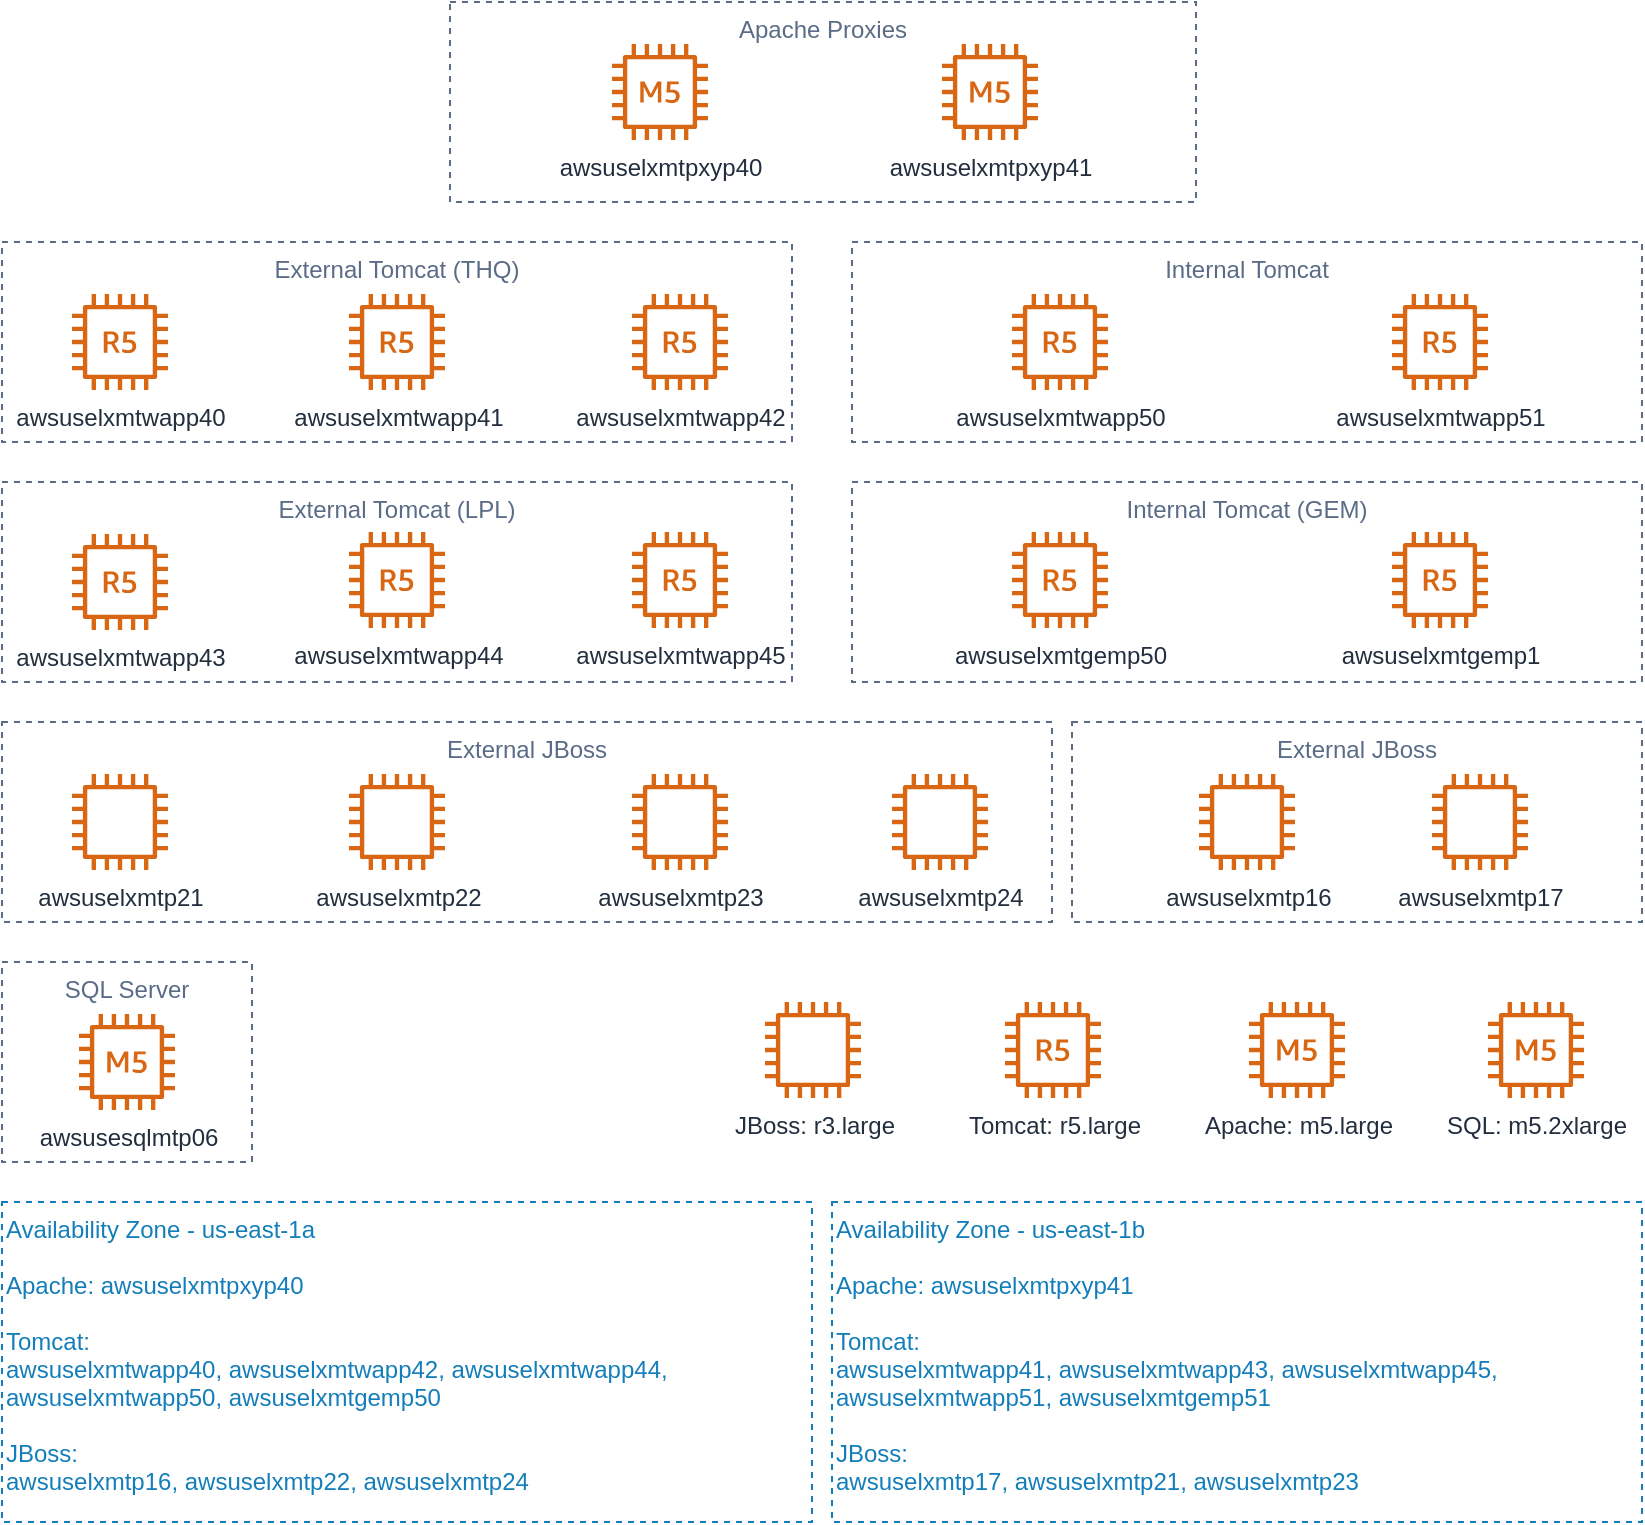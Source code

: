 <mxfile version="14.6.13" type="device"><diagram id="KHSG7-pbWLgNMmRByxhY" name="Page-1"><mxGraphModel dx="1285" dy="1087" grid="1" gridSize="10" guides="1" tooltips="1" connect="1" arrows="1" fold="1" page="1" pageScale="1" pageWidth="850" pageHeight="800" math="0" shadow="0"><root><mxCell id="0"/><mxCell id="1" parent="0"/><mxCell id="uHctGrfufO9kZqGgoN-j-1" value="SQL Server" style="fillColor=none;strokeColor=#5A6C86;dashed=1;verticalAlign=top;fontStyle=0;fontColor=#5A6C86;imageWidth=15;" vertex="1" parent="1"><mxGeometry x="15" y="500" width="125" height="100" as="geometry"/></mxCell><mxCell id="uHctGrfufO9kZqGgoN-j-2" value="External JBoss" style="fillColor=none;strokeColor=#5A6C86;dashed=1;verticalAlign=top;fontStyle=0;fontColor=#5A6C86;imageWidth=15;" vertex="1" parent="1"><mxGeometry x="550" y="380" width="285" height="100" as="geometry"/></mxCell><mxCell id="uHctGrfufO9kZqGgoN-j-3" value="External JBoss" style="fillColor=none;strokeColor=#5A6C86;dashed=1;verticalAlign=top;fontStyle=0;fontColor=#5A6C86;" vertex="1" parent="1"><mxGeometry x="15" y="380" width="525" height="100" as="geometry"/></mxCell><mxCell id="uHctGrfufO9kZqGgoN-j-4" value="Internal Tomcat" style="fillColor=none;strokeColor=#5A6C86;dashed=1;verticalAlign=top;fontStyle=0;fontColor=#5A6C86;" vertex="1" parent="1"><mxGeometry x="440" y="140" width="395" height="100" as="geometry"/></mxCell><mxCell id="uHctGrfufO9kZqGgoN-j-5" value="Internal Tomcat (GEM)" style="fillColor=none;strokeColor=#5A6C86;dashed=1;verticalAlign=top;fontStyle=0;fontColor=#5A6C86;" vertex="1" parent="1"><mxGeometry x="440" y="260" width="395" height="100" as="geometry"/></mxCell><mxCell id="uHctGrfufO9kZqGgoN-j-6" value="External Tomcat (LPL)" style="fillColor=none;strokeColor=#5A6C86;dashed=1;verticalAlign=top;fontStyle=0;fontColor=#5A6C86;" vertex="1" parent="1"><mxGeometry x="15" y="260" width="395" height="100" as="geometry"/></mxCell><mxCell id="uHctGrfufO9kZqGgoN-j-7" value="Apache Proxies&#10;" style="fillColor=none;strokeColor=#5A6C86;dashed=1;verticalAlign=top;fontStyle=0;fontColor=#5A6C86;" vertex="1" parent="1"><mxGeometry x="239" y="20" width="373" height="100" as="geometry"/></mxCell><mxCell id="uHctGrfufO9kZqGgoN-j-8" value="awsuselxmtpxyp40" style="outlineConnect=0;fontColor=#232F3E;gradientColor=none;fillColor=#D86613;strokeColor=none;dashed=0;verticalLabelPosition=bottom;verticalAlign=top;align=center;html=1;fontSize=12;fontStyle=0;aspect=fixed;pointerEvents=1;shape=mxgraph.aws4.m5_instance;" vertex="1" parent="1"><mxGeometry x="320" y="41" width="48" height="48" as="geometry"/></mxCell><mxCell id="uHctGrfufO9kZqGgoN-j-9" value="awsuselxmtpxyp41" style="outlineConnect=0;fontColor=#232F3E;gradientColor=none;fillColor=#D86613;strokeColor=none;dashed=0;verticalLabelPosition=bottom;verticalAlign=top;align=center;html=1;fontSize=12;fontStyle=0;aspect=fixed;pointerEvents=1;shape=mxgraph.aws4.m5_instance;" vertex="1" parent="1"><mxGeometry x="485" y="41" width="48" height="48" as="geometry"/></mxCell><mxCell id="uHctGrfufO9kZqGgoN-j-10" value="awsuselxmtp16" style="outlineConnect=0;fontColor=#232F3E;gradientColor=none;fillColor=#D86613;strokeColor=none;dashed=0;verticalLabelPosition=bottom;verticalAlign=top;align=center;html=1;fontSize=12;fontStyle=0;aspect=fixed;pointerEvents=1;shape=mxgraph.aws4.instance2;" vertex="1" parent="1"><mxGeometry x="613.5" y="406" width="48" height="48" as="geometry"/></mxCell><mxCell id="uHctGrfufO9kZqGgoN-j-11" value="awsuselxmtp17" style="outlineConnect=0;fontColor=#232F3E;gradientColor=none;fillColor=#D86613;strokeColor=none;dashed=0;verticalLabelPosition=bottom;verticalAlign=top;align=center;html=1;fontSize=12;fontStyle=0;aspect=fixed;pointerEvents=1;shape=mxgraph.aws4.instance2;" vertex="1" parent="1"><mxGeometry x="730" y="406" width="48" height="48" as="geometry"/></mxCell><mxCell id="uHctGrfufO9kZqGgoN-j-12" value="awsuselxmtwapp43" style="outlineConnect=0;fontColor=#232F3E;gradientColor=none;fillColor=#D86613;strokeColor=none;dashed=0;verticalLabelPosition=bottom;verticalAlign=top;align=center;html=1;fontSize=12;fontStyle=0;aspect=fixed;pointerEvents=1;shape=mxgraph.aws4.r5_instance;" vertex="1" parent="1"><mxGeometry x="50" y="286" width="48" height="48" as="geometry"/></mxCell><mxCell id="uHctGrfufO9kZqGgoN-j-13" value="awsuselxmtwapp44" style="outlineConnect=0;fontColor=#232F3E;gradientColor=none;fillColor=#D86613;strokeColor=none;dashed=0;verticalLabelPosition=bottom;verticalAlign=top;align=center;html=1;fontSize=12;fontStyle=0;aspect=fixed;pointerEvents=1;shape=mxgraph.aws4.r5_instance;" vertex="1" parent="1"><mxGeometry x="188.5" y="285" width="48" height="48" as="geometry"/></mxCell><mxCell id="uHctGrfufO9kZqGgoN-j-14" value="awsuselxmtwapp45" style="outlineConnect=0;fontColor=#232F3E;gradientColor=none;fillColor=#D86613;strokeColor=none;dashed=0;verticalLabelPosition=bottom;verticalAlign=top;align=center;html=1;fontSize=12;fontStyle=0;aspect=fixed;pointerEvents=1;shape=mxgraph.aws4.r5_instance;" vertex="1" parent="1"><mxGeometry x="330" y="285" width="48" height="48" as="geometry"/></mxCell><mxCell id="uHctGrfufO9kZqGgoN-j-15" value="awsuselxmtwapp50" style="outlineConnect=0;fontColor=#232F3E;gradientColor=none;fillColor=#D86613;strokeColor=none;dashed=0;verticalLabelPosition=bottom;verticalAlign=top;align=center;html=1;fontSize=12;fontStyle=0;aspect=fixed;pointerEvents=1;shape=mxgraph.aws4.r5_instance;" vertex="1" parent="1"><mxGeometry x="520" y="166" width="48" height="48" as="geometry"/></mxCell><mxCell id="uHctGrfufO9kZqGgoN-j-16" value="awsuselxmtwapp51" style="outlineConnect=0;fontColor=#232F3E;gradientColor=none;fillColor=#D86613;strokeColor=none;dashed=0;verticalLabelPosition=bottom;verticalAlign=top;align=center;html=1;fontSize=12;fontStyle=0;aspect=fixed;pointerEvents=1;shape=mxgraph.aws4.r5_instance;" vertex="1" parent="1"><mxGeometry x="710" y="166" width="48" height="48" as="geometry"/></mxCell><mxCell id="uHctGrfufO9kZqGgoN-j-17" value="awsuselxmtgemp50" style="outlineConnect=0;fontColor=#232F3E;gradientColor=none;fillColor=#D86613;strokeColor=none;dashed=0;verticalLabelPosition=bottom;verticalAlign=top;align=center;html=1;fontSize=12;fontStyle=0;aspect=fixed;pointerEvents=1;shape=mxgraph.aws4.r5_instance;" vertex="1" parent="1"><mxGeometry x="520" y="285" width="48" height="48" as="geometry"/></mxCell><mxCell id="uHctGrfufO9kZqGgoN-j-18" value="awsuselxmtgemp1" style="outlineConnect=0;fontColor=#232F3E;gradientColor=none;fillColor=#D86613;strokeColor=none;dashed=0;verticalLabelPosition=bottom;verticalAlign=top;align=center;html=1;fontSize=12;fontStyle=0;aspect=fixed;pointerEvents=1;shape=mxgraph.aws4.r5_instance;" vertex="1" parent="1"><mxGeometry x="710" y="285" width="48" height="48" as="geometry"/></mxCell><mxCell id="uHctGrfufO9kZqGgoN-j-19" value="External Tomcat (THQ)" style="fillColor=none;strokeColor=#5A6C86;dashed=1;verticalAlign=top;fontStyle=0;fontColor=#5A6C86;" vertex="1" parent="1"><mxGeometry x="15" y="140" width="395" height="100" as="geometry"/></mxCell><mxCell id="uHctGrfufO9kZqGgoN-j-20" value="awsuselxmtp21" style="outlineConnect=0;fontColor=#232F3E;gradientColor=none;fillColor=#D86613;strokeColor=none;dashed=0;verticalLabelPosition=bottom;verticalAlign=top;align=center;html=1;fontSize=12;fontStyle=0;aspect=fixed;pointerEvents=1;shape=mxgraph.aws4.instance2;" vertex="1" parent="1"><mxGeometry x="50" y="406" width="48" height="48" as="geometry"/></mxCell><mxCell id="uHctGrfufO9kZqGgoN-j-21" value="awsuselxmtp22" style="outlineConnect=0;fontColor=#232F3E;gradientColor=none;fillColor=#D86613;strokeColor=none;dashed=0;verticalLabelPosition=bottom;verticalAlign=top;align=center;html=1;fontSize=12;fontStyle=0;aspect=fixed;pointerEvents=1;shape=mxgraph.aws4.instance2;" vertex="1" parent="1"><mxGeometry x="188.5" y="406" width="48" height="48" as="geometry"/></mxCell><mxCell id="uHctGrfufO9kZqGgoN-j-22" value="awsuselxmtp23" style="outlineConnect=0;fontColor=#232F3E;gradientColor=none;fillColor=#D86613;strokeColor=none;dashed=0;verticalLabelPosition=bottom;verticalAlign=top;align=center;html=1;fontSize=12;fontStyle=0;aspect=fixed;pointerEvents=1;shape=mxgraph.aws4.instance2;" vertex="1" parent="1"><mxGeometry x="330" y="406" width="48" height="48" as="geometry"/></mxCell><mxCell id="uHctGrfufO9kZqGgoN-j-23" value="awsuselxmtp24" style="outlineConnect=0;fontColor=#232F3E;gradientColor=none;fillColor=#D86613;strokeColor=none;dashed=0;verticalLabelPosition=bottom;verticalAlign=top;align=center;html=1;fontSize=12;fontStyle=0;aspect=fixed;pointerEvents=1;shape=mxgraph.aws4.instance2;" vertex="1" parent="1"><mxGeometry x="460" y="406" width="48" height="48" as="geometry"/></mxCell><mxCell id="uHctGrfufO9kZqGgoN-j-24" value="awsuselxmtwapp40" style="outlineConnect=0;fontColor=#232F3E;gradientColor=none;fillColor=#D86613;strokeColor=none;dashed=0;verticalLabelPosition=bottom;verticalAlign=top;align=center;html=1;fontSize=12;fontStyle=0;aspect=fixed;pointerEvents=1;shape=mxgraph.aws4.r5_instance;" vertex="1" parent="1"><mxGeometry x="50" y="166" width="48" height="48" as="geometry"/></mxCell><mxCell id="uHctGrfufO9kZqGgoN-j-25" value="awsuselxmtwapp41" style="outlineConnect=0;fontColor=#232F3E;gradientColor=none;fillColor=#D86613;strokeColor=none;dashed=0;verticalLabelPosition=bottom;verticalAlign=top;align=center;html=1;fontSize=12;fontStyle=0;aspect=fixed;pointerEvents=1;shape=mxgraph.aws4.r5_instance;" vertex="1" parent="1"><mxGeometry x="188.5" y="166" width="48" height="48" as="geometry"/></mxCell><mxCell id="uHctGrfufO9kZqGgoN-j-26" value="awsuselxmtwapp42" style="outlineConnect=0;fontColor=#232F3E;gradientColor=none;fillColor=#D86613;strokeColor=none;dashed=0;verticalLabelPosition=bottom;verticalAlign=top;align=center;html=1;fontSize=12;fontStyle=0;aspect=fixed;pointerEvents=1;shape=mxgraph.aws4.r5_instance;" vertex="1" parent="1"><mxGeometry x="330" y="166" width="48" height="48" as="geometry"/></mxCell><mxCell id="uHctGrfufO9kZqGgoN-j-27" value="Availability Zone - us-east-1a&#10;&#10;Apache: awsuselxmtpxyp40&#10;&#10;Tomcat: &#10;awsuselxmtwapp40, awsuselxmtwapp42, awsuselxmtwapp44,&#10;awsuselxmtwapp50, awsuselxmtgemp50&#10;&#10;JBoss:&#10;awsuselxmtp16, awsuselxmtp22, awsuselxmtp24" style="fillColor=none;strokeColor=#147EBA;dashed=1;verticalAlign=top;fontStyle=0;fontColor=#147EBA;align=left;" vertex="1" parent="1"><mxGeometry x="15" y="620" width="405" height="160" as="geometry"/></mxCell><mxCell id="uHctGrfufO9kZqGgoN-j-28" value="Availability Zone - us-east-1b&#10;&#10;Apache: awsuselxmtpxyp41&#10;&#10;Tomcat: &#10;awsuselxmtwapp41, awsuselxmtwapp43, awsuselxmtwapp45,&#10;awsuselxmtwapp51, awsuselxmtgemp51&#10;&#10;JBoss:&#10;awsuselxmtp17, awsuselxmtp21, awsuselxmtp23&#10;" style="fillColor=none;strokeColor=#147EBA;dashed=1;verticalAlign=top;fontStyle=0;fontColor=#147EBA;align=left;" vertex="1" parent="1"><mxGeometry x="430" y="620" width="405" height="160" as="geometry"/></mxCell><mxCell id="uHctGrfufO9kZqGgoN-j-29" value="JBoss: r3.large" style="outlineConnect=0;fontColor=#232F3E;gradientColor=none;fillColor=#D86613;strokeColor=none;dashed=0;verticalLabelPosition=bottom;verticalAlign=top;align=center;html=1;fontSize=12;fontStyle=0;aspect=fixed;pointerEvents=1;shape=mxgraph.aws4.instance2;" vertex="1" parent="1"><mxGeometry x="396.5" y="520" width="48" height="48" as="geometry"/></mxCell><mxCell id="uHctGrfufO9kZqGgoN-j-30" value="Tomcat: r5.large" style="outlineConnect=0;fontColor=#232F3E;gradientColor=none;fillColor=#D86613;strokeColor=none;dashed=0;verticalLabelPosition=bottom;verticalAlign=top;align=center;html=1;fontSize=12;fontStyle=0;aspect=fixed;pointerEvents=1;shape=mxgraph.aws4.r5_instance;" vertex="1" parent="1"><mxGeometry x="516.5" y="520" width="48" height="48" as="geometry"/></mxCell><mxCell id="uHctGrfufO9kZqGgoN-j-31" value="Apache: m5.large" style="outlineConnect=0;fontColor=#232F3E;gradientColor=none;fillColor=#D86613;strokeColor=none;dashed=0;verticalLabelPosition=bottom;verticalAlign=top;align=center;html=1;fontSize=12;fontStyle=0;aspect=fixed;pointerEvents=1;shape=mxgraph.aws4.m5_instance;" vertex="1" parent="1"><mxGeometry x="638.5" y="520" width="48" height="48" as="geometry"/></mxCell><mxCell id="uHctGrfufO9kZqGgoN-j-32" value="awsusesqlmtp06" style="outlineConnect=0;fontColor=#232F3E;gradientColor=none;fillColor=#D86613;strokeColor=none;dashed=0;verticalLabelPosition=bottom;verticalAlign=top;align=center;html=1;fontSize=12;fontStyle=0;aspect=fixed;pointerEvents=1;shape=mxgraph.aws4.m5_instance;" vertex="1" parent="1"><mxGeometry x="53.5" y="526" width="48" height="48" as="geometry"/></mxCell><mxCell id="uHctGrfufO9kZqGgoN-j-33" value="SQL: m5.2xlarge" style="outlineConnect=0;fontColor=#232F3E;gradientColor=none;fillColor=#D86613;strokeColor=none;dashed=0;verticalLabelPosition=bottom;verticalAlign=top;align=center;html=1;fontSize=12;fontStyle=0;aspect=fixed;pointerEvents=1;shape=mxgraph.aws4.m5_instance;" vertex="1" parent="1"><mxGeometry x="758" y="520" width="48" height="48" as="geometry"/></mxCell><mxCell id="uHctGrfufO9kZqGgoN-j-34" style="edgeStyle=orthogonalEdgeStyle;rounded=0;orthogonalLoop=1;jettySize=auto;html=1;exitX=0.5;exitY=1;exitDx=0;exitDy=0;" edge="1" parent="1" source="uHctGrfufO9kZqGgoN-j-7" target="uHctGrfufO9kZqGgoN-j-7"><mxGeometry relative="1" as="geometry"/></mxCell></root></mxGraphModel></diagram></mxfile>